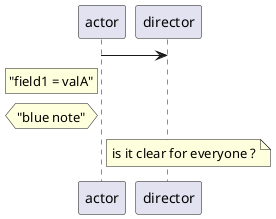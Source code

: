 {
  "sha1": "m7hq9w5pfayhp6koljhu34h0i57h0z5",
  "insertion": {
    "when": "2025-04-02T08:20:37.946Z",
    "url": "https://github.com/plantuml/plantuml/issues/340",
    "user": "plantuml@gmail.com"
  }
}
@startuml
skinparam rnote {
  BackgroundColor #101010
  FontColor #FAFAFA
}
skinparam hnote {
  BackgroundColor #3333CC
  FontColor #FAFAFA
}

actor -> director

rnote left of actor: "field1 = valA"
hnote left of actor: "blue note"
note right of actor: is it clear for everyone ?
@enduml
